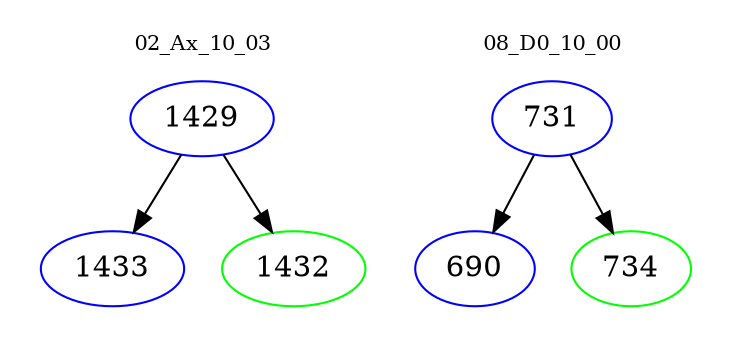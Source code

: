 digraph{
subgraph cluster_0 {
color = white
label = "02_Ax_10_03";
fontsize=10;
T0_1429 [label="1429", color="blue"]
T0_1429 -> T0_1433 [color="black"]
T0_1433 [label="1433", color="blue"]
T0_1429 -> T0_1432 [color="black"]
T0_1432 [label="1432", color="green"]
}
subgraph cluster_1 {
color = white
label = "08_D0_10_00";
fontsize=10;
T1_731 [label="731", color="blue"]
T1_731 -> T1_690 [color="black"]
T1_690 [label="690", color="blue"]
T1_731 -> T1_734 [color="black"]
T1_734 [label="734", color="green"]
}
}
